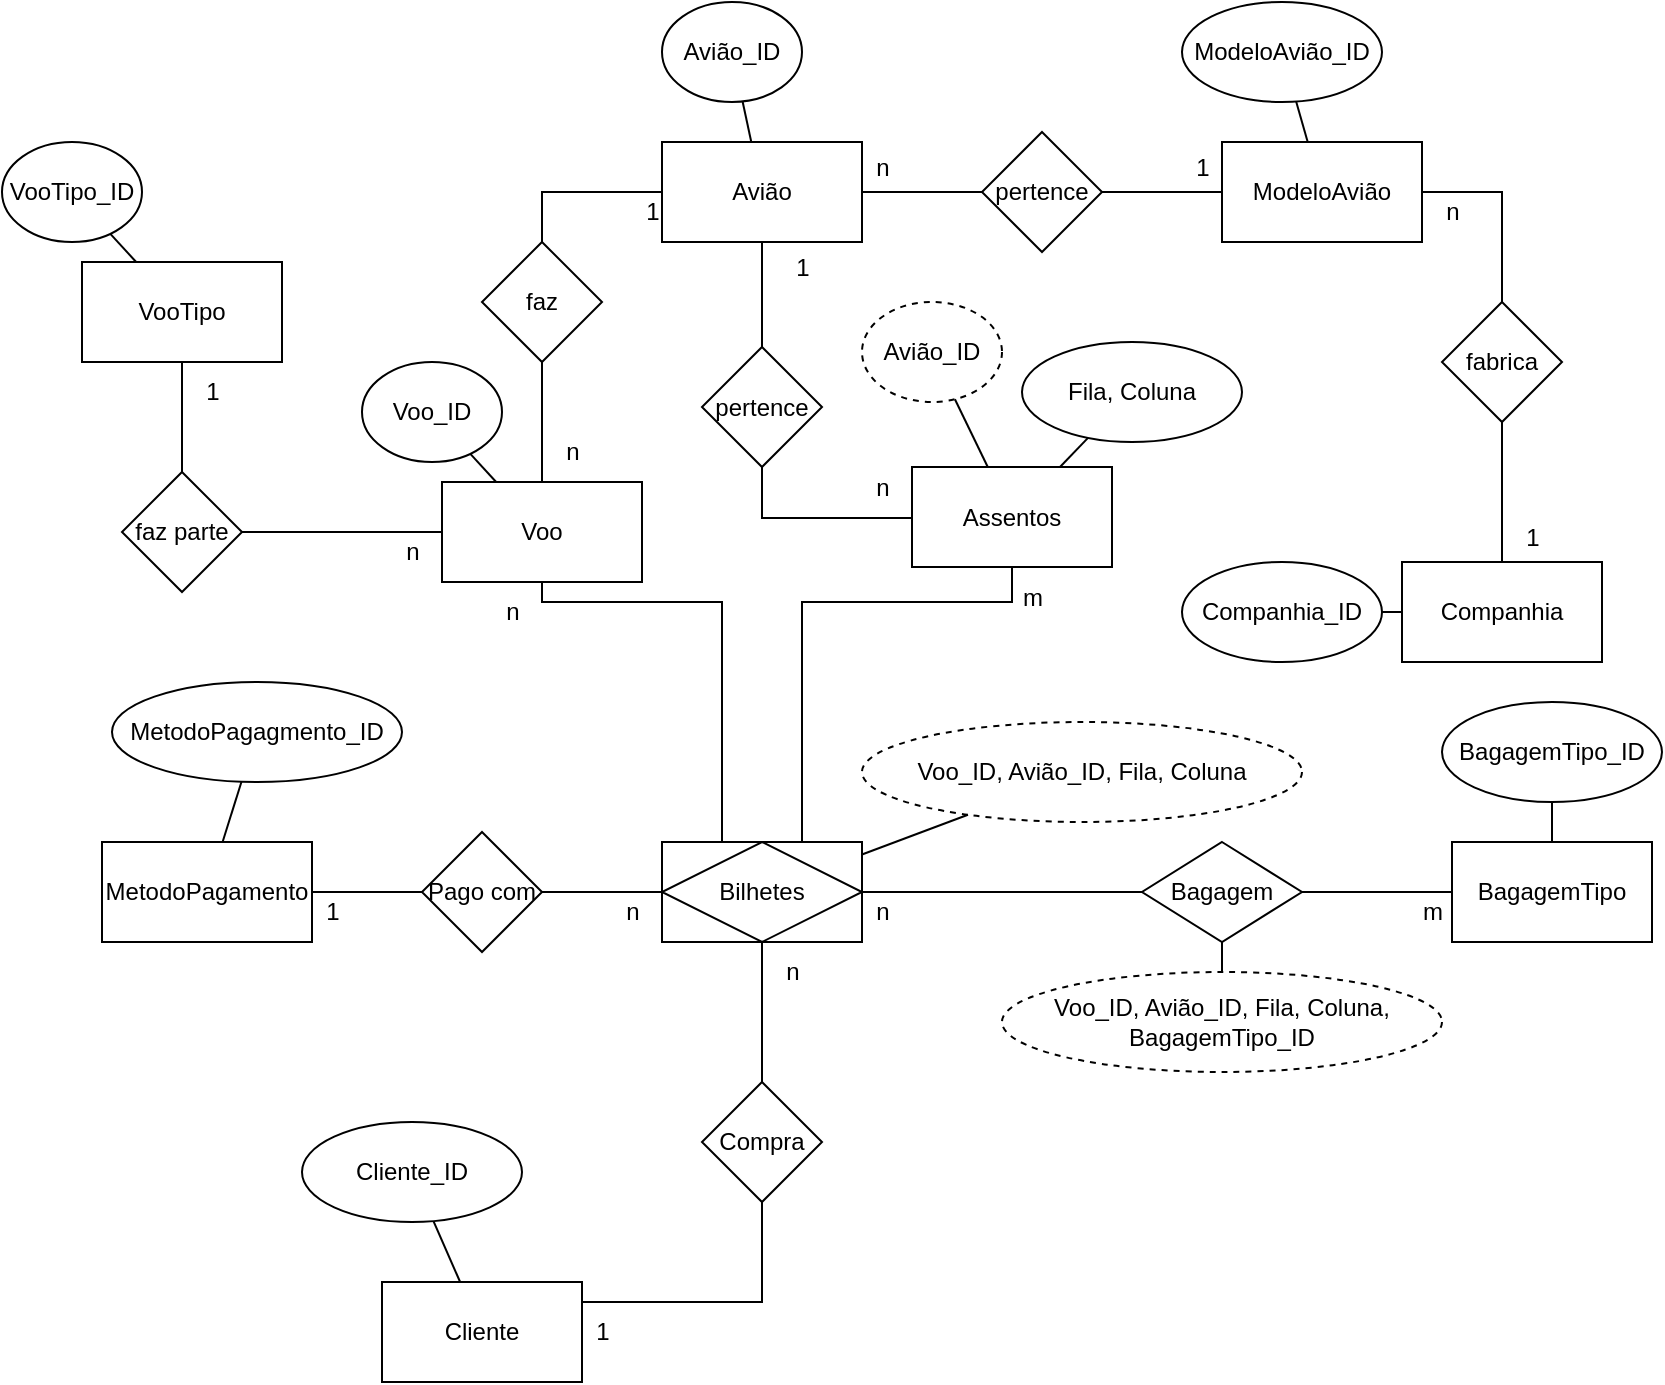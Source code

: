 <mxfile version="22.1.18" type="device">
  <diagram name="Page-1" id="5gyPiz-KrL5ecMzl13b8">
    <mxGraphModel dx="1434" dy="772" grid="1" gridSize="10" guides="1" tooltips="1" connect="1" arrows="1" fold="1" page="1" pageScale="1" pageWidth="850" pageHeight="1100" math="0" shadow="0">
      <root>
        <mxCell id="0" />
        <mxCell id="1" parent="0" />
        <mxCell id="gwfdqT_22tcrNHU5snYP-1" value="Avião" style="rounded=0;whiteSpace=wrap;html=1;" vertex="1" parent="1">
          <mxGeometry x="340" y="110" width="100" height="50" as="geometry" />
        </mxCell>
        <mxCell id="gwfdqT_22tcrNHU5snYP-2" value="Avião_ID" style="ellipse;whiteSpace=wrap;html=1;" vertex="1" parent="1">
          <mxGeometry x="340" y="40" width="70" height="50" as="geometry" />
        </mxCell>
        <mxCell id="gwfdqT_22tcrNHU5snYP-4" value="" style="endArrow=none;html=1;rounded=0;" edge="1" parent="1" source="gwfdqT_22tcrNHU5snYP-1" target="gwfdqT_22tcrNHU5snYP-2">
          <mxGeometry width="50" height="50" relative="1" as="geometry">
            <mxPoint x="420" y="130" as="sourcePoint" />
            <mxPoint x="470" y="80" as="targetPoint" />
          </mxGeometry>
        </mxCell>
        <mxCell id="gwfdqT_22tcrNHU5snYP-14" value="faz" style="rhombus;whiteSpace=wrap;html=1;" vertex="1" parent="1">
          <mxGeometry x="250" y="160" width="60" height="60" as="geometry" />
        </mxCell>
        <mxCell id="gwfdqT_22tcrNHU5snYP-15" value="" style="endArrow=none;html=1;rounded=0;edgeStyle=orthogonalEdgeStyle;" edge="1" parent="1" source="gwfdqT_22tcrNHU5snYP-14" target="gwfdqT_22tcrNHU5snYP-1">
          <mxGeometry width="50" height="50" relative="1" as="geometry">
            <mxPoint x="400" y="120" as="sourcePoint" />
            <mxPoint x="450" y="70" as="targetPoint" />
            <Array as="points">
              <mxPoint x="280" y="135" />
            </Array>
          </mxGeometry>
        </mxCell>
        <mxCell id="gwfdqT_22tcrNHU5snYP-16" value="" style="endArrow=none;html=1;rounded=0;edgeStyle=orthogonalEdgeStyle;" edge="1" parent="1" source="gwfdqT_22tcrNHU5snYP-17" target="gwfdqT_22tcrNHU5snYP-14">
          <mxGeometry width="50" height="50" relative="1" as="geometry">
            <mxPoint x="280" y="280" as="sourcePoint" />
            <mxPoint x="350" y="145" as="targetPoint" />
            <Array as="points" />
          </mxGeometry>
        </mxCell>
        <mxCell id="gwfdqT_22tcrNHU5snYP-17" value="Voo" style="rounded=0;whiteSpace=wrap;html=1;" vertex="1" parent="1">
          <mxGeometry x="230" y="280" width="100" height="50" as="geometry" />
        </mxCell>
        <mxCell id="gwfdqT_22tcrNHU5snYP-18" value="Voo_ID" style="ellipse;whiteSpace=wrap;html=1;" vertex="1" parent="1">
          <mxGeometry x="190" y="220" width="70" height="50" as="geometry" />
        </mxCell>
        <mxCell id="gwfdqT_22tcrNHU5snYP-19" value="" style="endArrow=none;html=1;rounded=0;" edge="1" source="gwfdqT_22tcrNHU5snYP-17" target="gwfdqT_22tcrNHU5snYP-18" parent="1">
          <mxGeometry width="50" height="50" relative="1" as="geometry">
            <mxPoint x="220" y="340" as="sourcePoint" />
            <mxPoint x="270" y="290" as="targetPoint" />
          </mxGeometry>
        </mxCell>
        <mxCell id="gwfdqT_22tcrNHU5snYP-20" value="" style="endArrow=none;html=1;rounded=0;edgeStyle=orthogonalEdgeStyle;" edge="1" parent="1" source="gwfdqT_22tcrNHU5snYP-23" target="gwfdqT_22tcrNHU5snYP-17">
          <mxGeometry width="50" height="50" relative="1" as="geometry">
            <mxPoint x="70" y="310" as="sourcePoint" />
            <mxPoint x="350" y="145" as="targetPoint" />
            <Array as="points">
              <mxPoint x="80" y="310" />
            </Array>
          </mxGeometry>
        </mxCell>
        <mxCell id="gwfdqT_22tcrNHU5snYP-21" value="VooTipo" style="rounded=0;whiteSpace=wrap;html=1;" vertex="1" parent="1">
          <mxGeometry x="50" y="170" width="100" height="50" as="geometry" />
        </mxCell>
        <mxCell id="gwfdqT_22tcrNHU5snYP-22" value="VooTipo_ID" style="ellipse;whiteSpace=wrap;html=1;" vertex="1" parent="1">
          <mxGeometry x="10" y="110" width="70" height="50" as="geometry" />
        </mxCell>
        <mxCell id="gwfdqT_22tcrNHU5snYP-23" value="faz parte" style="rhombus;whiteSpace=wrap;html=1;" vertex="1" parent="1">
          <mxGeometry x="70" y="275" width="60" height="60" as="geometry" />
        </mxCell>
        <mxCell id="gwfdqT_22tcrNHU5snYP-24" value="" style="endArrow=none;html=1;rounded=0;edgeStyle=orthogonalEdgeStyle;" edge="1" parent="1" source="gwfdqT_22tcrNHU5snYP-23" target="gwfdqT_22tcrNHU5snYP-21">
          <mxGeometry width="50" height="50" relative="1" as="geometry">
            <mxPoint x="140" y="315" as="sourcePoint" />
            <mxPoint x="240" y="315" as="targetPoint" />
            <Array as="points" />
          </mxGeometry>
        </mxCell>
        <mxCell id="gwfdqT_22tcrNHU5snYP-25" value="" style="endArrow=none;html=1;rounded=0;" edge="1" parent="1" source="gwfdqT_22tcrNHU5snYP-21" target="gwfdqT_22tcrNHU5snYP-22">
          <mxGeometry width="50" height="50" relative="1" as="geometry">
            <mxPoint x="267" y="290" as="sourcePoint" />
            <mxPoint x="254" y="276" as="targetPoint" />
          </mxGeometry>
        </mxCell>
        <mxCell id="gwfdqT_22tcrNHU5snYP-26" value="" style="endArrow=none;html=1;rounded=0;edgeStyle=orthogonalEdgeStyle;" edge="1" parent="1" source="gwfdqT_22tcrNHU5snYP-30" target="gwfdqT_22tcrNHU5snYP-1">
          <mxGeometry width="50" height="50" relative="1" as="geometry">
            <mxPoint x="500" y="140" as="sourcePoint" />
            <mxPoint x="350" y="145" as="targetPoint" />
            <Array as="points" />
          </mxGeometry>
        </mxCell>
        <mxCell id="gwfdqT_22tcrNHU5snYP-27" value="ModeloAvião" style="rounded=0;whiteSpace=wrap;html=1;" vertex="1" parent="1">
          <mxGeometry x="620" y="110" width="100" height="50" as="geometry" />
        </mxCell>
        <mxCell id="gwfdqT_22tcrNHU5snYP-28" value="ModeloAvião_ID" style="ellipse;whiteSpace=wrap;html=1;" vertex="1" parent="1">
          <mxGeometry x="600" y="40" width="100" height="50" as="geometry" />
        </mxCell>
        <mxCell id="gwfdqT_22tcrNHU5snYP-29" value="" style="endArrow=none;html=1;rounded=0;" edge="1" source="gwfdqT_22tcrNHU5snYP-27" target="gwfdqT_22tcrNHU5snYP-28" parent="1">
          <mxGeometry width="50" height="50" relative="1" as="geometry">
            <mxPoint x="610" y="130" as="sourcePoint" />
            <mxPoint x="660" y="80" as="targetPoint" />
          </mxGeometry>
        </mxCell>
        <mxCell id="gwfdqT_22tcrNHU5snYP-30" value="pertence" style="rhombus;whiteSpace=wrap;html=1;" vertex="1" parent="1">
          <mxGeometry x="500" y="105" width="60" height="60" as="geometry" />
        </mxCell>
        <mxCell id="gwfdqT_22tcrNHU5snYP-31" value="" style="endArrow=none;html=1;rounded=0;edgeStyle=orthogonalEdgeStyle;" edge="1" parent="1" source="gwfdqT_22tcrNHU5snYP-27" target="gwfdqT_22tcrNHU5snYP-30">
          <mxGeometry width="50" height="50" relative="1" as="geometry">
            <mxPoint x="510" y="145" as="sourcePoint" />
            <mxPoint x="450" y="145" as="targetPoint" />
            <Array as="points" />
          </mxGeometry>
        </mxCell>
        <mxCell id="gwfdqT_22tcrNHU5snYP-32" value="1" style="text;html=1;align=center;verticalAlign=middle;resizable=0;points=[];autosize=1;strokeColor=none;fillColor=none;" vertex="1" parent="1">
          <mxGeometry x="100" y="220" width="30" height="30" as="geometry" />
        </mxCell>
        <mxCell id="gwfdqT_22tcrNHU5snYP-33" value="n" style="text;html=1;align=center;verticalAlign=middle;resizable=0;points=[];autosize=1;strokeColor=none;fillColor=none;" vertex="1" parent="1">
          <mxGeometry x="200" y="300" width="30" height="30" as="geometry" />
        </mxCell>
        <mxCell id="gwfdqT_22tcrNHU5snYP-35" value="n" style="text;html=1;align=center;verticalAlign=middle;resizable=0;points=[];autosize=1;strokeColor=none;fillColor=none;" vertex="1" parent="1">
          <mxGeometry x="280" y="250" width="30" height="30" as="geometry" />
        </mxCell>
        <mxCell id="gwfdqT_22tcrNHU5snYP-36" value="1" style="text;html=1;align=center;verticalAlign=middle;resizable=0;points=[];autosize=1;strokeColor=none;fillColor=none;" vertex="1" parent="1">
          <mxGeometry x="320" y="130" width="30" height="30" as="geometry" />
        </mxCell>
        <mxCell id="gwfdqT_22tcrNHU5snYP-37" value="n" style="text;html=1;align=center;verticalAlign=middle;resizable=0;points=[];autosize=1;strokeColor=none;fillColor=none;" vertex="1" parent="1">
          <mxGeometry x="435" y="108" width="30" height="30" as="geometry" />
        </mxCell>
        <mxCell id="gwfdqT_22tcrNHU5snYP-38" value="1" style="text;html=1;align=center;verticalAlign=middle;resizable=0;points=[];autosize=1;strokeColor=none;fillColor=none;" vertex="1" parent="1">
          <mxGeometry x="595" y="108" width="30" height="30" as="geometry" />
        </mxCell>
        <mxCell id="gwfdqT_22tcrNHU5snYP-39" value="Assentos" style="rounded=0;whiteSpace=wrap;html=1;" vertex="1" parent="1">
          <mxGeometry x="465" y="272.5" width="100" height="50" as="geometry" />
        </mxCell>
        <mxCell id="gwfdqT_22tcrNHU5snYP-40" value="Avião_ID" style="ellipse;whiteSpace=wrap;html=1;dashed=1;" vertex="1" parent="1">
          <mxGeometry x="440" y="190" width="70" height="50" as="geometry" />
        </mxCell>
        <mxCell id="gwfdqT_22tcrNHU5snYP-41" value="" style="endArrow=none;html=1;rounded=0;" edge="1" source="gwfdqT_22tcrNHU5snYP-39" target="gwfdqT_22tcrNHU5snYP-40" parent="1">
          <mxGeometry width="50" height="50" relative="1" as="geometry">
            <mxPoint x="545" y="292.5" as="sourcePoint" />
            <mxPoint x="595" y="242.5" as="targetPoint" />
          </mxGeometry>
        </mxCell>
        <mxCell id="gwfdqT_22tcrNHU5snYP-42" value="" style="endArrow=none;html=1;rounded=0;edgeStyle=orthogonalEdgeStyle;" edge="1" source="gwfdqT_22tcrNHU5snYP-43" target="gwfdqT_22tcrNHU5snYP-39" parent="1">
          <mxGeometry width="50" height="50" relative="1" as="geometry">
            <mxPoint x="625" y="302.5" as="sourcePoint" />
            <mxPoint x="475" y="307.5" as="targetPoint" />
            <Array as="points">
              <mxPoint x="390" y="298" />
            </Array>
          </mxGeometry>
        </mxCell>
        <mxCell id="gwfdqT_22tcrNHU5snYP-43" value="pertence" style="rhombus;whiteSpace=wrap;html=1;" vertex="1" parent="1">
          <mxGeometry x="360" y="212.5" width="60" height="60" as="geometry" />
        </mxCell>
        <mxCell id="gwfdqT_22tcrNHU5snYP-44" value="n" style="text;html=1;align=center;verticalAlign=middle;resizable=0;points=[];autosize=1;strokeColor=none;fillColor=none;" vertex="1" parent="1">
          <mxGeometry x="435" y="267.5" width="30" height="30" as="geometry" />
        </mxCell>
        <mxCell id="gwfdqT_22tcrNHU5snYP-45" value="Fila, Coluna" style="ellipse;whiteSpace=wrap;html=1;" vertex="1" parent="1">
          <mxGeometry x="520" y="210" width="110" height="50" as="geometry" />
        </mxCell>
        <mxCell id="gwfdqT_22tcrNHU5snYP-46" value="" style="endArrow=none;html=1;rounded=0;" edge="1" target="gwfdqT_22tcrNHU5snYP-45" parent="1" source="gwfdqT_22tcrNHU5snYP-39">
          <mxGeometry width="50" height="50" relative="1" as="geometry">
            <mxPoint x="620" y="260" as="sourcePoint" />
            <mxPoint x="705" y="230" as="targetPoint" />
          </mxGeometry>
        </mxCell>
        <mxCell id="gwfdqT_22tcrNHU5snYP-47" value="" style="endArrow=none;html=1;rounded=0;edgeStyle=orthogonalEdgeStyle;" edge="1" parent="1" source="gwfdqT_22tcrNHU5snYP-1" target="gwfdqT_22tcrNHU5snYP-43">
          <mxGeometry width="50" height="50" relative="1" as="geometry">
            <mxPoint x="400" y="260" as="sourcePoint" />
            <mxPoint x="475" y="308" as="targetPoint" />
            <Array as="points">
              <mxPoint x="390" y="230" />
              <mxPoint x="390" y="230" />
            </Array>
          </mxGeometry>
        </mxCell>
        <mxCell id="gwfdqT_22tcrNHU5snYP-50" value="1" style="text;html=1;align=center;verticalAlign=middle;resizable=0;points=[];autosize=1;strokeColor=none;fillColor=none;" vertex="1" parent="1">
          <mxGeometry x="395" y="158" width="30" height="30" as="geometry" />
        </mxCell>
        <mxCell id="gwfdqT_22tcrNHU5snYP-53" value="" style="rounded=0;whiteSpace=wrap;html=1;" vertex="1" parent="1">
          <mxGeometry x="340" y="460" width="100" height="50" as="geometry" />
        </mxCell>
        <mxCell id="gwfdqT_22tcrNHU5snYP-54" value="Voo_ID, Avião_ID, Fila, Coluna" style="ellipse;whiteSpace=wrap;html=1;dashed=1;" vertex="1" parent="1">
          <mxGeometry x="440" y="400" width="220" height="50" as="geometry" />
        </mxCell>
        <mxCell id="gwfdqT_22tcrNHU5snYP-55" value="" style="endArrow=none;html=1;rounded=0;" edge="1" source="gwfdqT_22tcrNHU5snYP-53" target="gwfdqT_22tcrNHU5snYP-54" parent="1">
          <mxGeometry width="50" height="50" relative="1" as="geometry">
            <mxPoint x="330" y="620" as="sourcePoint" />
            <mxPoint x="380" y="570" as="targetPoint" />
          </mxGeometry>
        </mxCell>
        <mxCell id="gwfdqT_22tcrNHU5snYP-56" value="n" style="text;html=1;align=center;verticalAlign=middle;resizable=0;points=[];autosize=1;strokeColor=none;fillColor=none;" vertex="1" parent="1">
          <mxGeometry x="250" y="330" width="30" height="30" as="geometry" />
        </mxCell>
        <mxCell id="gwfdqT_22tcrNHU5snYP-57" value="n" style="text;html=1;align=center;verticalAlign=middle;resizable=0;points=[];autosize=1;strokeColor=none;fillColor=none;" vertex="1" parent="1">
          <mxGeometry x="435" y="480" width="30" height="30" as="geometry" />
        </mxCell>
        <mxCell id="gwfdqT_22tcrNHU5snYP-65" style="edgeStyle=orthogonalEdgeStyle;rounded=0;orthogonalLoop=1;jettySize=auto;html=1;endArrow=none;endFill=0;" edge="1" parent="1" source="gwfdqT_22tcrNHU5snYP-58" target="gwfdqT_22tcrNHU5snYP-64">
          <mxGeometry relative="1" as="geometry" />
        </mxCell>
        <mxCell id="gwfdqT_22tcrNHU5snYP-58" value="Bilhetes" style="rhombus;whiteSpace=wrap;html=1;" vertex="1" parent="1">
          <mxGeometry x="340" y="460" width="100" height="50" as="geometry" />
        </mxCell>
        <mxCell id="gwfdqT_22tcrNHU5snYP-59" value="m" style="text;html=1;align=center;verticalAlign=middle;resizable=0;points=[];autosize=1;strokeColor=none;fillColor=none;" vertex="1" parent="1">
          <mxGeometry x="510" y="322.5" width="30" height="30" as="geometry" />
        </mxCell>
        <mxCell id="gwfdqT_22tcrNHU5snYP-60" value="" style="endArrow=none;html=1;rounded=0;edgeStyle=orthogonalEdgeStyle;" edge="1" parent="1" source="gwfdqT_22tcrNHU5snYP-17" target="gwfdqT_22tcrNHU5snYP-53">
          <mxGeometry width="50" height="50" relative="1" as="geometry">
            <mxPoint x="140" y="315" as="sourcePoint" />
            <mxPoint x="240" y="315" as="targetPoint" />
            <Array as="points">
              <mxPoint x="280" y="340" />
              <mxPoint x="370" y="340" />
            </Array>
          </mxGeometry>
        </mxCell>
        <mxCell id="gwfdqT_22tcrNHU5snYP-61" value="" style="endArrow=none;html=1;rounded=0;edgeStyle=orthogonalEdgeStyle;" edge="1" parent="1" source="gwfdqT_22tcrNHU5snYP-39" target="gwfdqT_22tcrNHU5snYP-53">
          <mxGeometry width="50" height="50" relative="1" as="geometry">
            <mxPoint x="290" y="340" as="sourcePoint" />
            <mxPoint x="350" y="405" as="targetPoint" />
            <Array as="points">
              <mxPoint x="515" y="340" />
              <mxPoint x="410" y="340" />
            </Array>
          </mxGeometry>
        </mxCell>
        <mxCell id="gwfdqT_22tcrNHU5snYP-73" style="edgeStyle=orthogonalEdgeStyle;rounded=0;orthogonalLoop=1;jettySize=auto;html=1;endArrow=none;endFill=0;" edge="1" parent="1" source="gwfdqT_22tcrNHU5snYP-64" target="gwfdqT_22tcrNHU5snYP-67">
          <mxGeometry relative="1" as="geometry" />
        </mxCell>
        <mxCell id="gwfdqT_22tcrNHU5snYP-64" value="Bagagem" style="rhombus;whiteSpace=wrap;html=1;" vertex="1" parent="1">
          <mxGeometry x="580" y="460" width="80" height="50" as="geometry" />
        </mxCell>
        <mxCell id="gwfdqT_22tcrNHU5snYP-66" value="m" style="text;html=1;align=center;verticalAlign=middle;resizable=0;points=[];autosize=1;strokeColor=none;fillColor=none;" vertex="1" parent="1">
          <mxGeometry x="710" y="480" width="30" height="30" as="geometry" />
        </mxCell>
        <mxCell id="gwfdqT_22tcrNHU5snYP-67" value="BagagemTipo" style="rounded=0;whiteSpace=wrap;html=1;" vertex="1" parent="1">
          <mxGeometry x="735" y="460" width="100" height="50" as="geometry" />
        </mxCell>
        <mxCell id="gwfdqT_22tcrNHU5snYP-68" value="" style="endArrow=none;html=1;rounded=0;" edge="1" target="gwfdqT_22tcrNHU5snYP-69" parent="1" source="gwfdqT_22tcrNHU5snYP-67">
          <mxGeometry width="50" height="50" relative="1" as="geometry">
            <mxPoint x="797" y="450" as="sourcePoint" />
            <mxPoint x="974" y="556" as="targetPoint" />
          </mxGeometry>
        </mxCell>
        <mxCell id="gwfdqT_22tcrNHU5snYP-69" value="BagagemTipo_ID" style="ellipse;whiteSpace=wrap;html=1;" vertex="1" parent="1">
          <mxGeometry x="730" y="390" width="110" height="50" as="geometry" />
        </mxCell>
        <mxCell id="gwfdqT_22tcrNHU5snYP-70" value="MetodoPagamento" style="rounded=0;whiteSpace=wrap;html=1;" vertex="1" parent="1">
          <mxGeometry x="60" y="460" width="105" height="50" as="geometry" />
        </mxCell>
        <mxCell id="gwfdqT_22tcrNHU5snYP-71" value="" style="endArrow=none;html=1;rounded=0;" edge="1" source="gwfdqT_22tcrNHU5snYP-70" target="gwfdqT_22tcrNHU5snYP-72" parent="1">
          <mxGeometry width="50" height="50" relative="1" as="geometry">
            <mxPoint x="127" y="540" as="sourcePoint" />
            <mxPoint x="304" y="646" as="targetPoint" />
          </mxGeometry>
        </mxCell>
        <mxCell id="gwfdqT_22tcrNHU5snYP-72" value="MetodoPagagmento_ID" style="ellipse;whiteSpace=wrap;html=1;" vertex="1" parent="1">
          <mxGeometry x="65" y="380" width="145" height="50" as="geometry" />
        </mxCell>
        <mxCell id="gwfdqT_22tcrNHU5snYP-74" value="Voo_ID, Avião_ID, Fila, Coluna, BagagemTipo_ID" style="ellipse;whiteSpace=wrap;html=1;dashed=1;" vertex="1" parent="1">
          <mxGeometry x="510" y="525" width="220" height="50" as="geometry" />
        </mxCell>
        <mxCell id="gwfdqT_22tcrNHU5snYP-75" value="" style="endArrow=none;html=1;rounded=0;" edge="1" target="gwfdqT_22tcrNHU5snYP-74" parent="1" source="gwfdqT_22tcrNHU5snYP-64">
          <mxGeometry width="50" height="50" relative="1" as="geometry">
            <mxPoint x="692" y="540" as="sourcePoint" />
            <mxPoint x="627.728" y="570.005" as="targetPoint" />
          </mxGeometry>
        </mxCell>
        <mxCell id="gwfdqT_22tcrNHU5snYP-76" value="" style="endArrow=none;html=1;rounded=0;edgeStyle=orthogonalEdgeStyle;" edge="1" source="gwfdqT_22tcrNHU5snYP-78" parent="1" target="gwfdqT_22tcrNHU5snYP-53">
          <mxGeometry width="50" height="50" relative="1" as="geometry">
            <mxPoint x="180" y="610" as="sourcePoint" />
            <mxPoint x="340" y="605" as="targetPoint" />
            <Array as="points" />
          </mxGeometry>
        </mxCell>
        <mxCell id="gwfdqT_22tcrNHU5snYP-77" value="n" style="text;html=1;align=center;verticalAlign=middle;resizable=0;points=[];autosize=1;strokeColor=none;fillColor=none;" vertex="1" parent="1">
          <mxGeometry x="310" y="480" width="30" height="30" as="geometry" />
        </mxCell>
        <mxCell id="gwfdqT_22tcrNHU5snYP-78" value="Pago com" style="rhombus;whiteSpace=wrap;html=1;" vertex="1" parent="1">
          <mxGeometry x="220" y="455" width="60" height="60" as="geometry" />
        </mxCell>
        <mxCell id="gwfdqT_22tcrNHU5snYP-79" value="1" style="text;html=1;align=center;verticalAlign=middle;resizable=0;points=[];autosize=1;strokeColor=none;fillColor=none;" vertex="1" parent="1">
          <mxGeometry x="160" y="480" width="30" height="30" as="geometry" />
        </mxCell>
        <mxCell id="gwfdqT_22tcrNHU5snYP-80" value="" style="endArrow=none;html=1;rounded=0;edgeStyle=orthogonalEdgeStyle;" edge="1" source="gwfdqT_22tcrNHU5snYP-78" parent="1" target="gwfdqT_22tcrNHU5snYP-70">
          <mxGeometry width="50" height="50" relative="1" as="geometry">
            <mxPoint x="250" y="615" as="sourcePoint" />
            <mxPoint x="210" y="520" as="targetPoint" />
            <Array as="points" />
          </mxGeometry>
        </mxCell>
        <mxCell id="gwfdqT_22tcrNHU5snYP-81" value="Cliente" style="rounded=0;whiteSpace=wrap;html=1;" vertex="1" parent="1">
          <mxGeometry x="200" y="680" width="100" height="50" as="geometry" />
        </mxCell>
        <mxCell id="gwfdqT_22tcrNHU5snYP-82" value="" style="endArrow=none;html=1;rounded=0;" edge="1" source="gwfdqT_22tcrNHU5snYP-81" target="gwfdqT_22tcrNHU5snYP-83" parent="1">
          <mxGeometry width="50" height="50" relative="1" as="geometry">
            <mxPoint x="262" y="750" as="sourcePoint" />
            <mxPoint x="439" y="856" as="targetPoint" />
          </mxGeometry>
        </mxCell>
        <mxCell id="gwfdqT_22tcrNHU5snYP-83" value="Cliente_ID" style="ellipse;whiteSpace=wrap;html=1;" vertex="1" parent="1">
          <mxGeometry x="160" y="600" width="110" height="50" as="geometry" />
        </mxCell>
        <mxCell id="gwfdqT_22tcrNHU5snYP-84" value="Compra" style="rhombus;whiteSpace=wrap;html=1;" vertex="1" parent="1">
          <mxGeometry x="360" y="580" width="60" height="60" as="geometry" />
        </mxCell>
        <mxCell id="gwfdqT_22tcrNHU5snYP-85" value="1" style="text;html=1;align=center;verticalAlign=middle;resizable=0;points=[];autosize=1;strokeColor=none;fillColor=none;" vertex="1" parent="1">
          <mxGeometry x="295" y="690" width="30" height="30" as="geometry" />
        </mxCell>
        <mxCell id="gwfdqT_22tcrNHU5snYP-86" value="" style="endArrow=none;html=1;rounded=0;edgeStyle=orthogonalEdgeStyle;" edge="1" source="gwfdqT_22tcrNHU5snYP-84" target="gwfdqT_22tcrNHU5snYP-81" parent="1">
          <mxGeometry width="50" height="50" relative="1" as="geometry">
            <mxPoint x="385" y="825" as="sourcePoint" />
            <mxPoint x="345" y="730" as="targetPoint" />
            <Array as="points">
              <mxPoint x="390" y="690" />
            </Array>
          </mxGeometry>
        </mxCell>
        <mxCell id="gwfdqT_22tcrNHU5snYP-87" value="n" style="text;html=1;align=center;verticalAlign=middle;resizable=0;points=[];autosize=1;strokeColor=none;fillColor=none;" vertex="1" parent="1">
          <mxGeometry x="390" y="510" width="30" height="30" as="geometry" />
        </mxCell>
        <mxCell id="gwfdqT_22tcrNHU5snYP-88" value="" style="endArrow=none;html=1;rounded=0;edgeStyle=orthogonalEdgeStyle;" edge="1" parent="1" source="gwfdqT_22tcrNHU5snYP-84" target="gwfdqT_22tcrNHU5snYP-53">
          <mxGeometry width="50" height="50" relative="1" as="geometry">
            <mxPoint x="395" y="595" as="sourcePoint" />
            <mxPoint x="455" y="595" as="targetPoint" />
            <Array as="points" />
          </mxGeometry>
        </mxCell>
        <mxCell id="gwfdqT_22tcrNHU5snYP-89" value="Companhia" style="rounded=0;whiteSpace=wrap;html=1;" vertex="1" parent="1">
          <mxGeometry x="710" y="320" width="100" height="50" as="geometry" />
        </mxCell>
        <mxCell id="gwfdqT_22tcrNHU5snYP-90" value="Companhia_ID" style="ellipse;whiteSpace=wrap;html=1;" vertex="1" parent="1">
          <mxGeometry x="600" y="320" width="100" height="50" as="geometry" />
        </mxCell>
        <mxCell id="gwfdqT_22tcrNHU5snYP-91" value="" style="endArrow=none;html=1;rounded=0;" edge="1" source="gwfdqT_22tcrNHU5snYP-89" target="gwfdqT_22tcrNHU5snYP-90" parent="1">
          <mxGeometry width="50" height="50" relative="1" as="geometry">
            <mxPoint x="625" y="265" as="sourcePoint" />
            <mxPoint x="675" y="215" as="targetPoint" />
          </mxGeometry>
        </mxCell>
        <mxCell id="gwfdqT_22tcrNHU5snYP-92" value="1" style="text;html=1;align=center;verticalAlign=middle;resizable=0;points=[];autosize=1;strokeColor=none;fillColor=none;" vertex="1" parent="1">
          <mxGeometry x="760" y="292.5" width="30" height="30" as="geometry" />
        </mxCell>
        <mxCell id="gwfdqT_22tcrNHU5snYP-93" value="fabrica" style="rhombus;whiteSpace=wrap;html=1;" vertex="1" parent="1">
          <mxGeometry x="730" y="190" width="60" height="60" as="geometry" />
        </mxCell>
        <mxCell id="gwfdqT_22tcrNHU5snYP-94" value="n" style="text;html=1;align=center;verticalAlign=middle;resizable=0;points=[];autosize=1;strokeColor=none;fillColor=none;" vertex="1" parent="1">
          <mxGeometry x="720" y="130" width="30" height="30" as="geometry" />
        </mxCell>
        <mxCell id="gwfdqT_22tcrNHU5snYP-95" value="" style="endArrow=none;html=1;rounded=0;edgeStyle=orthogonalEdgeStyle;" edge="1" target="gwfdqT_22tcrNHU5snYP-93" parent="1" source="gwfdqT_22tcrNHU5snYP-89">
          <mxGeometry width="50" height="50" relative="1" as="geometry">
            <mxPoint x="850" y="220" as="sourcePoint" />
            <mxPoint x="680" y="230" as="targetPoint" />
            <Array as="points" />
          </mxGeometry>
        </mxCell>
        <mxCell id="gwfdqT_22tcrNHU5snYP-96" value="" style="endArrow=none;html=1;rounded=0;edgeStyle=orthogonalEdgeStyle;" edge="1" source="gwfdqT_22tcrNHU5snYP-93" parent="1" target="gwfdqT_22tcrNHU5snYP-27">
          <mxGeometry width="50" height="50" relative="1" as="geometry">
            <mxPoint x="730" y="225" as="sourcePoint" />
            <mxPoint x="670" y="220" as="targetPoint" />
            <Array as="points">
              <mxPoint x="760" y="135" />
            </Array>
          </mxGeometry>
        </mxCell>
      </root>
    </mxGraphModel>
  </diagram>
</mxfile>
